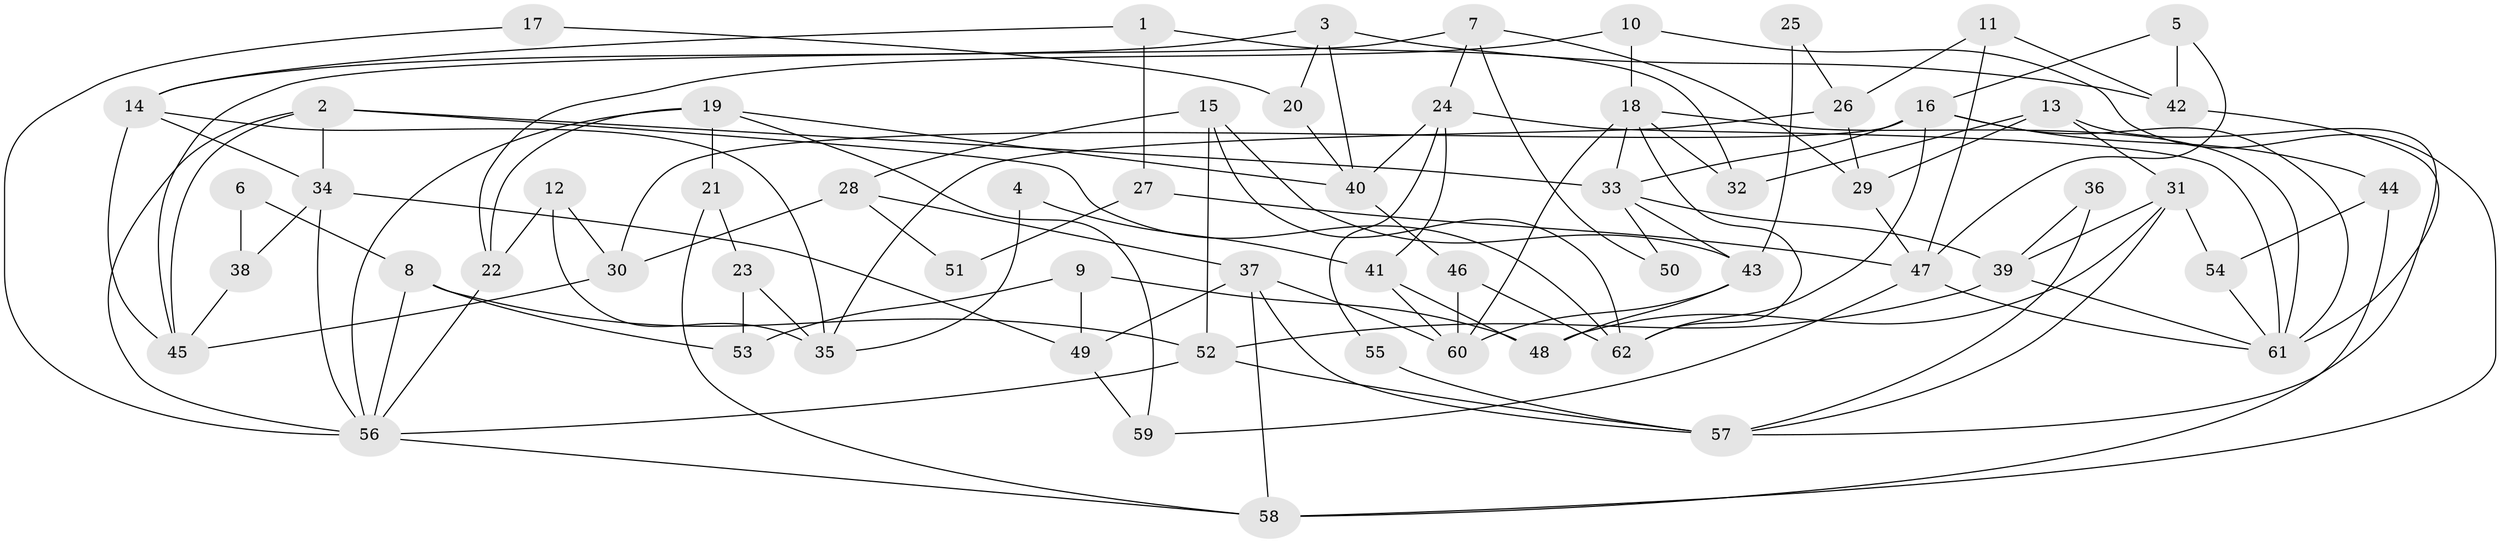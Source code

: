 // coarse degree distribution, {7: 0.06976744186046512, 5: 0.23255813953488372, 4: 0.2558139534883721, 2: 0.13953488372093023, 3: 0.09302325581395349, 6: 0.13953488372093023, 11: 0.023255813953488372, 10: 0.046511627906976744}
// Generated by graph-tools (version 1.1) at 2025/18/03/04/25 18:18:41]
// undirected, 62 vertices, 124 edges
graph export_dot {
graph [start="1"]
  node [color=gray90,style=filled];
  1;
  2;
  3;
  4;
  5;
  6;
  7;
  8;
  9;
  10;
  11;
  12;
  13;
  14;
  15;
  16;
  17;
  18;
  19;
  20;
  21;
  22;
  23;
  24;
  25;
  26;
  27;
  28;
  29;
  30;
  31;
  32;
  33;
  34;
  35;
  36;
  37;
  38;
  39;
  40;
  41;
  42;
  43;
  44;
  45;
  46;
  47;
  48;
  49;
  50;
  51;
  52;
  53;
  54;
  55;
  56;
  57;
  58;
  59;
  60;
  61;
  62;
  1 -- 14;
  1 -- 32;
  1 -- 27;
  2 -- 34;
  2 -- 62;
  2 -- 33;
  2 -- 45;
  2 -- 56;
  3 -- 14;
  3 -- 40;
  3 -- 20;
  3 -- 42;
  4 -- 41;
  4 -- 35;
  5 -- 16;
  5 -- 47;
  5 -- 42;
  6 -- 8;
  6 -- 38;
  7 -- 29;
  7 -- 45;
  7 -- 24;
  7 -- 50;
  8 -- 56;
  8 -- 52;
  8 -- 53;
  9 -- 49;
  9 -- 48;
  9 -- 53;
  10 -- 58;
  10 -- 18;
  10 -- 22;
  11 -- 42;
  11 -- 47;
  11 -- 26;
  12 -- 35;
  12 -- 22;
  12 -- 30;
  13 -- 31;
  13 -- 57;
  13 -- 29;
  13 -- 32;
  14 -- 35;
  14 -- 45;
  14 -- 34;
  15 -- 43;
  15 -- 52;
  15 -- 28;
  15 -- 62;
  16 -- 61;
  16 -- 30;
  16 -- 33;
  16 -- 44;
  16 -- 62;
  17 -- 56;
  17 -- 20;
  18 -- 62;
  18 -- 33;
  18 -- 32;
  18 -- 60;
  18 -- 61;
  19 -- 40;
  19 -- 56;
  19 -- 21;
  19 -- 22;
  19 -- 59;
  20 -- 40;
  21 -- 58;
  21 -- 23;
  22 -- 56;
  23 -- 53;
  23 -- 35;
  24 -- 61;
  24 -- 40;
  24 -- 41;
  24 -- 55;
  25 -- 43;
  25 -- 26;
  26 -- 29;
  26 -- 35;
  27 -- 47;
  27 -- 51;
  28 -- 37;
  28 -- 30;
  28 -- 51;
  29 -- 47;
  30 -- 45;
  31 -- 39;
  31 -- 57;
  31 -- 48;
  31 -- 54;
  33 -- 39;
  33 -- 43;
  33 -- 50;
  34 -- 56;
  34 -- 38;
  34 -- 49;
  36 -- 39;
  36 -- 57;
  37 -- 60;
  37 -- 58;
  37 -- 49;
  37 -- 57;
  38 -- 45;
  39 -- 61;
  39 -- 52;
  40 -- 46;
  41 -- 60;
  41 -- 48;
  42 -- 61;
  43 -- 48;
  43 -- 60;
  44 -- 54;
  44 -- 58;
  46 -- 62;
  46 -- 60;
  47 -- 59;
  47 -- 61;
  49 -- 59;
  52 -- 56;
  52 -- 57;
  54 -- 61;
  55 -- 57;
  56 -- 58;
}
